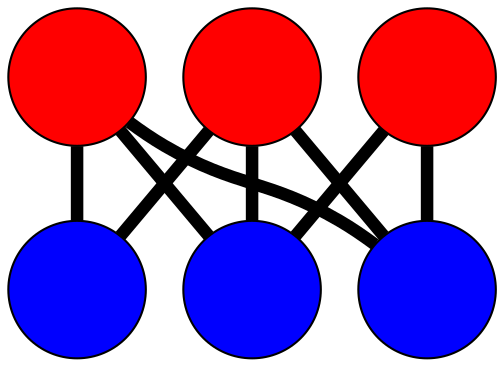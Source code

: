 graph G {
	graph [bb="-86.194,-155.22,83.885,155.81",
		overlap=false,
		sep=0.0,
		splines=true
	];
	node [color=black,
		fixedsize=true,
		fontname="Latin Modern Math",
		fontsize=42,
		height=.92,
		label="\N",
		penwidth=1,
		shape=circle,
		width=.92
	];
	edge [color=black,
		penwidth=6,
		style=bold
	];
	0	 [fillcolor=red,
		height=0.91667,
		label="",
		pos="-35.378,47.402",
		style=filled,
		width=0.91667];
	3	 [fillcolor=blue,
		height=0.91667,
		label="",
		pos="24.237,122.81",
		style=filled,
		width=0.91667];
	0 -- 3	 [pos="-14.862,73.353 -8.8665,80.936 -2.3141,89.224 3.6834,96.811"];
	4	 [fillcolor=blue,
		height=0.91667,
		label="",
		pos="37.747,-48.208",
		style=filled,
		width=0.91667];
	0 -- 4	 [pos="-15.203,21.023 -4.9724,7.6468 7.4162,-8.5513 17.637,-21.915"];
	5	 [fillcolor=blue,
		height=0.91667,
		label="",
		pos="-53.194,-30.143",
		style=filled,
		width=0.91667];
	0 -- 5	 [pos="-42.83,14.965 -43.784,10.815 -44.76,6.5653 -45.714,2.4132"];
	1	 [fillcolor=red,
		height=0.91667,
		label="",
		pos="50.885,30.355",
		style=filled,
		width=0.91667];
	1 -- 3	 [pos="41.715,62.173 39.035,71.47 36.106,81.632 33.425,90.933"];
	1 -- 4	 [pos="45.389,-2.5076 44.672,-6.7965 43.937,-11.19 43.221,-15.477"];
	1 -- 5	 [pos="22.17,13.664 7.6087,5.1998 -10.024,-5.0496 -24.572,-13.506"];
	2	 [fillcolor=red,
		height=0.91667,
		label="",
		pos="-24.298,-122.22",
		style=filled,
		width=0.91667];
	2 -- 4	 [pos="-2.9455,-96.747 3.2238,-89.388 9.9601,-81.353 16.145,-73.976"];
	2 -- 5	 [pos="-34.242,-90.529 -37.148,-81.27 -40.324,-71.15 -43.231,-61.887"];
}
